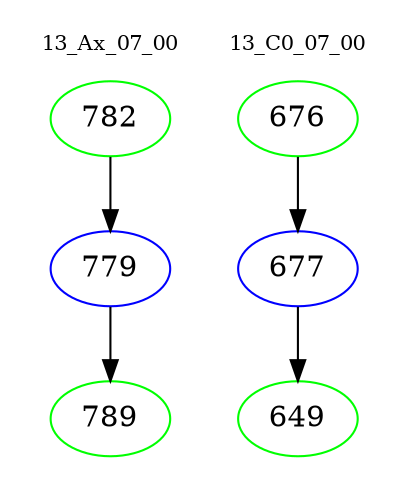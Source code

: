 digraph{
subgraph cluster_0 {
color = white
label = "13_Ax_07_00";
fontsize=10;
T0_782 [label="782", color="green"]
T0_782 -> T0_779 [color="black"]
T0_779 [label="779", color="blue"]
T0_779 -> T0_789 [color="black"]
T0_789 [label="789", color="green"]
}
subgraph cluster_1 {
color = white
label = "13_C0_07_00";
fontsize=10;
T1_676 [label="676", color="green"]
T1_676 -> T1_677 [color="black"]
T1_677 [label="677", color="blue"]
T1_677 -> T1_649 [color="black"]
T1_649 [label="649", color="green"]
}
}
